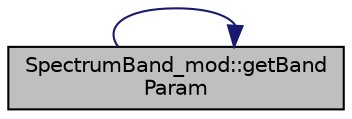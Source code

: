 digraph "SpectrumBand_mod::getBandParam"
{
 // LATEX_PDF_SIZE
  edge [fontname="Helvetica",fontsize="10",labelfontname="Helvetica",labelfontsize="10"];
  node [fontname="Helvetica",fontsize="10",shape=record];
  rankdir="LR";
  Node1 [label="SpectrumBand_mod::getBand\lParam",height=0.2,width=0.4,color="black", fillcolor="grey75", style="filled", fontcolor="black",tooltip="Compute the break energy ebrk of the Band model, as well as the coefficient by which the high energy ..."];
  Node1 -> Node1 [color="midnightblue",fontsize="10",style="solid",fontname="Helvetica"];
}
